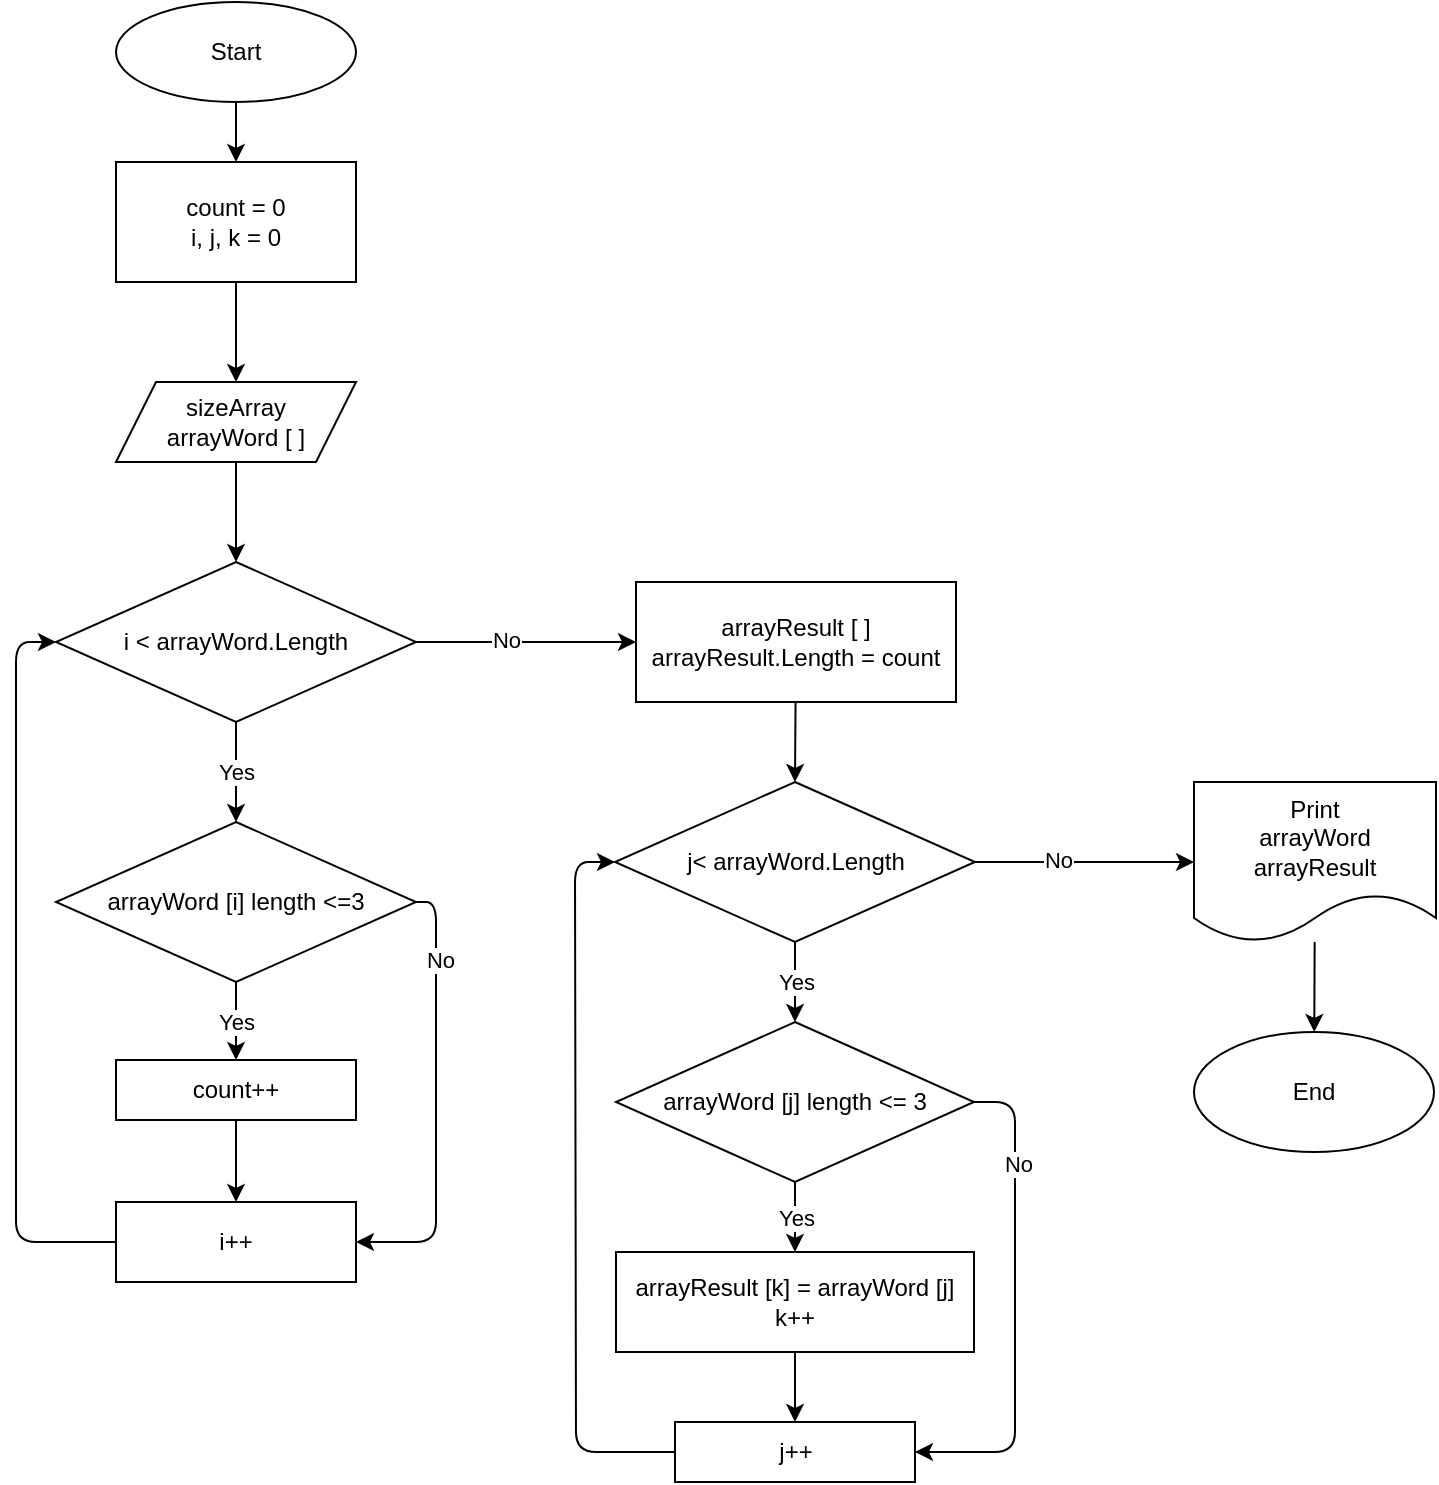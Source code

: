 <mxfile>
    <diagram id="HcOyy4xSvSospQsv1k4p" name="Страница 1">
        <mxGraphModel dx="490" dy="297" grid="1" gridSize="10" guides="1" tooltips="1" connect="1" arrows="1" fold="1" page="1" pageScale="1" pageWidth="827" pageHeight="1169" math="0" shadow="0">
            <root>
                <mxCell id="0"/>
                <mxCell id="1" parent="0"/>
                <mxCell id="4" value="" style="edgeStyle=none;html=1;" edge="1" parent="1" source="2" target="3">
                    <mxGeometry relative="1" as="geometry"/>
                </mxCell>
                <mxCell id="2" value="Start" style="ellipse;whiteSpace=wrap;html=1;" vertex="1" parent="1">
                    <mxGeometry x="90" y="40" width="120" height="50" as="geometry"/>
                </mxCell>
                <mxCell id="6" value="" style="edgeStyle=none;html=1;" edge="1" parent="1" source="3" target="5">
                    <mxGeometry relative="1" as="geometry"/>
                </mxCell>
                <mxCell id="3" value="count = 0&lt;br&gt;i, j, k = 0&lt;br&gt;" style="whiteSpace=wrap;html=1;" vertex="1" parent="1">
                    <mxGeometry x="90" y="120" width="120" height="60" as="geometry"/>
                </mxCell>
                <mxCell id="8" value="" style="edgeStyle=none;html=1;entryX=0.5;entryY=0;entryDx=0;entryDy=0;" edge="1" parent="1" source="5" target="15">
                    <mxGeometry relative="1" as="geometry"/>
                </mxCell>
                <mxCell id="5" value="sizeArray&lt;br&gt;arrayWord [ ]" style="shape=parallelogram;perimeter=parallelogramPerimeter;whiteSpace=wrap;html=1;fixedSize=1;" vertex="1" parent="1">
                    <mxGeometry x="90" y="230" width="120" height="40" as="geometry"/>
                </mxCell>
                <mxCell id="10" value="Yes" style="edgeStyle=none;html=1;" edge="1" parent="1" source="7" target="9">
                    <mxGeometry relative="1" as="geometry"/>
                </mxCell>
                <mxCell id="11" style="edgeStyle=none;html=1;exitX=0;exitY=0.5;exitDx=0;exitDy=0;entryX=0;entryY=0.5;entryDx=0;entryDy=0;strokeColor=default;" edge="1" parent="1" source="12" target="15">
                    <mxGeometry relative="1" as="geometry">
                        <Array as="points">
                            <mxPoint x="40" y="660"/>
                            <mxPoint x="40" y="584"/>
                            <mxPoint x="40" y="490"/>
                            <mxPoint x="40" y="360"/>
                        </Array>
                    </mxGeometry>
                </mxCell>
                <mxCell id="13" value="" style="edgeStyle=none;html=1;strokeColor=default;exitX=1;exitY=0.5;exitDx=0;exitDy=0;entryX=1;entryY=0.5;entryDx=0;entryDy=0;" edge="1" parent="1" source="7" target="12">
                    <mxGeometry relative="1" as="geometry">
                        <Array as="points">
                            <mxPoint x="250" y="490"/>
                            <mxPoint x="250" y="660"/>
                        </Array>
                    </mxGeometry>
                </mxCell>
                <mxCell id="32" value="No" style="edgeLabel;html=1;align=center;verticalAlign=middle;resizable=0;points=[];" vertex="1" connectable="0" parent="13">
                    <mxGeometry x="-0.648" y="2" relative="1" as="geometry">
                        <mxPoint as="offset"/>
                    </mxGeometry>
                </mxCell>
                <mxCell id="7" value="arrayWord [i] length &amp;lt;=3" style="rhombus;whiteSpace=wrap;html=1;" vertex="1" parent="1">
                    <mxGeometry x="60" y="450" width="180" height="80" as="geometry"/>
                </mxCell>
                <mxCell id="14" style="edgeStyle=none;html=1;entryX=0.5;entryY=0;entryDx=0;entryDy=0;strokeColor=default;" edge="1" parent="1" source="9" target="12">
                    <mxGeometry relative="1" as="geometry"/>
                </mxCell>
                <mxCell id="9" value="count++" style="whiteSpace=wrap;html=1;" vertex="1" parent="1">
                    <mxGeometry x="90" y="569" width="120" height="30" as="geometry"/>
                </mxCell>
                <mxCell id="12" value="i++" style="whiteSpace=wrap;html=1;" vertex="1" parent="1">
                    <mxGeometry x="90" y="640" width="120" height="40" as="geometry"/>
                </mxCell>
                <mxCell id="16" value="Yes" style="edgeStyle=none;html=1;entryX=0.5;entryY=0;entryDx=0;entryDy=0;strokeColor=default;" edge="1" parent="1" source="15" target="7">
                    <mxGeometry relative="1" as="geometry"/>
                </mxCell>
                <mxCell id="20" value="Yes" style="edgeStyle=none;html=1;strokeColor=default;" edge="1" parent="1" target="19">
                    <mxGeometry relative="1" as="geometry">
                        <mxPoint x="429.5" y="510" as="sourcePoint"/>
                    </mxGeometry>
                </mxCell>
                <mxCell id="22" value="" style="edgeStyle=none;html=1;strokeColor=default;entryX=0;entryY=0.5;entryDx=0;entryDy=0;" edge="1" parent="1" source="15" target="33">
                    <mxGeometry relative="1" as="geometry">
                        <Array as="points"/>
                    </mxGeometry>
                </mxCell>
                <mxCell id="41" value="No" style="edgeLabel;html=1;align=center;verticalAlign=middle;resizable=0;points=[];" vertex="1" connectable="0" parent="22">
                    <mxGeometry x="-0.194" y="1" relative="1" as="geometry">
                        <mxPoint as="offset"/>
                    </mxGeometry>
                </mxCell>
                <mxCell id="15" value="i &amp;lt; arrayWord.Length" style="rhombus;whiteSpace=wrap;html=1;" vertex="1" parent="1">
                    <mxGeometry x="60" y="320" width="180" height="80" as="geometry"/>
                </mxCell>
                <mxCell id="24" value="Yes" style="edgeStyle=none;html=1;strokeColor=default;" edge="1" parent="1" source="19" target="23">
                    <mxGeometry relative="1" as="geometry"/>
                </mxCell>
                <mxCell id="30" style="edgeStyle=none;html=1;exitX=1;exitY=0.5;exitDx=0;exitDy=0;entryX=1;entryY=0.5;entryDx=0;entryDy=0;strokeColor=default;" edge="1" parent="1" source="19" target="27">
                    <mxGeometry relative="1" as="geometry">
                        <Array as="points">
                            <mxPoint x="539.5" y="590"/>
                            <mxPoint x="539.5" y="765"/>
                        </Array>
                    </mxGeometry>
                </mxCell>
                <mxCell id="31" value="No" style="edgeLabel;html=1;align=center;verticalAlign=middle;resizable=0;points=[];" vertex="1" connectable="0" parent="30">
                    <mxGeometry x="-0.58" y="1" relative="1" as="geometry">
                        <mxPoint as="offset"/>
                    </mxGeometry>
                </mxCell>
                <mxCell id="19" value="arrayWord [j] length &amp;lt;= 3" style="rhombus;whiteSpace=wrap;html=1;" vertex="1" parent="1">
                    <mxGeometry x="340" y="550" width="179" height="80" as="geometry"/>
                </mxCell>
                <mxCell id="36" value="" style="edgeStyle=none;html=1;strokeColor=default;" edge="1" parent="1" source="21" target="35">
                    <mxGeometry relative="1" as="geometry"/>
                </mxCell>
                <mxCell id="42" value="No" style="edgeLabel;html=1;align=center;verticalAlign=middle;resizable=0;points=[];" vertex="1" connectable="0" parent="36">
                    <mxGeometry x="-0.245" y="1" relative="1" as="geometry">
                        <mxPoint as="offset"/>
                    </mxGeometry>
                </mxCell>
                <mxCell id="21" value="&lt;span&gt;j&amp;lt; arrayWord.Length&lt;/span&gt;" style="rhombus;whiteSpace=wrap;html=1;" vertex="1" parent="1">
                    <mxGeometry x="339.5" y="430" width="180" height="80" as="geometry"/>
                </mxCell>
                <mxCell id="23" value="arrayResult [k] = arrayWord [j]&lt;br&gt;k++" style="whiteSpace=wrap;html=1;" vertex="1" parent="1">
                    <mxGeometry x="340" y="665" width="179" height="50" as="geometry"/>
                </mxCell>
                <mxCell id="28" value="" style="edgeStyle=none;html=1;strokeColor=default;exitX=0.5;exitY=1;exitDx=0;exitDy=0;" edge="1" parent="1" source="23" target="27">
                    <mxGeometry relative="1" as="geometry">
                        <mxPoint x="429.5" y="765" as="sourcePoint"/>
                    </mxGeometry>
                </mxCell>
                <mxCell id="29" style="edgeStyle=none;html=1;exitX=0;exitY=0.5;exitDx=0;exitDy=0;entryX=0;entryY=0.5;entryDx=0;entryDy=0;strokeColor=default;" edge="1" parent="1" source="27" target="21">
                    <mxGeometry relative="1" as="geometry">
                        <Array as="points">
                            <mxPoint x="320" y="765"/>
                            <mxPoint x="319.5" y="470"/>
                        </Array>
                    </mxGeometry>
                </mxCell>
                <mxCell id="27" value="j++" style="whiteSpace=wrap;html=1;" vertex="1" parent="1">
                    <mxGeometry x="369.5" y="750" width="120" height="30" as="geometry"/>
                </mxCell>
                <mxCell id="34" style="edgeStyle=none;html=1;entryX=0.5;entryY=0;entryDx=0;entryDy=0;strokeColor=default;" edge="1" parent="1" source="33" target="21">
                    <mxGeometry relative="1" as="geometry"/>
                </mxCell>
                <mxCell id="33" value="arrayResult [ ]&lt;br&gt;arrayResult.Length = count" style="rounded=0;whiteSpace=wrap;html=1;" vertex="1" parent="1">
                    <mxGeometry x="350" y="330" width="160" height="60" as="geometry"/>
                </mxCell>
                <mxCell id="40" value="" style="edgeStyle=none;html=1;strokeColor=default;" edge="1" parent="1" source="35" target="39">
                    <mxGeometry relative="1" as="geometry"/>
                </mxCell>
                <mxCell id="35" value="Print&lt;br&gt;arrayWord&lt;br&gt;arrayResult" style="shape=document;whiteSpace=wrap;html=1;boundedLbl=1;" vertex="1" parent="1">
                    <mxGeometry x="629" y="430" width="121" height="80" as="geometry"/>
                </mxCell>
                <mxCell id="39" value="End" style="ellipse;whiteSpace=wrap;html=1;" vertex="1" parent="1">
                    <mxGeometry x="629" y="555" width="120" height="60" as="geometry"/>
                </mxCell>
            </root>
        </mxGraphModel>
    </diagram>
</mxfile>